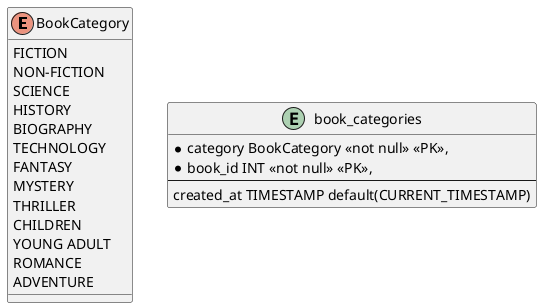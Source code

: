 @startuml

enum BookCategory {
    FICTION
    NON-FICTION
    SCIENCE
    HISTORY
    BIOGRAPHY
    TECHNOLOGY
    FANTASY
    MYSTERY
    THRILLER
    CHILDREN
    YOUNG ADULT
    ROMANCE
    ADVENTURE
}

entity "book_categories" {
    *category BookCategory <<not null>> <<PK>>,
    *book_id INT <<not null>> <<PK>>,
    --
    created_at TIMESTAMP default(CURRENT_TIMESTAMP)
}

@enduml
